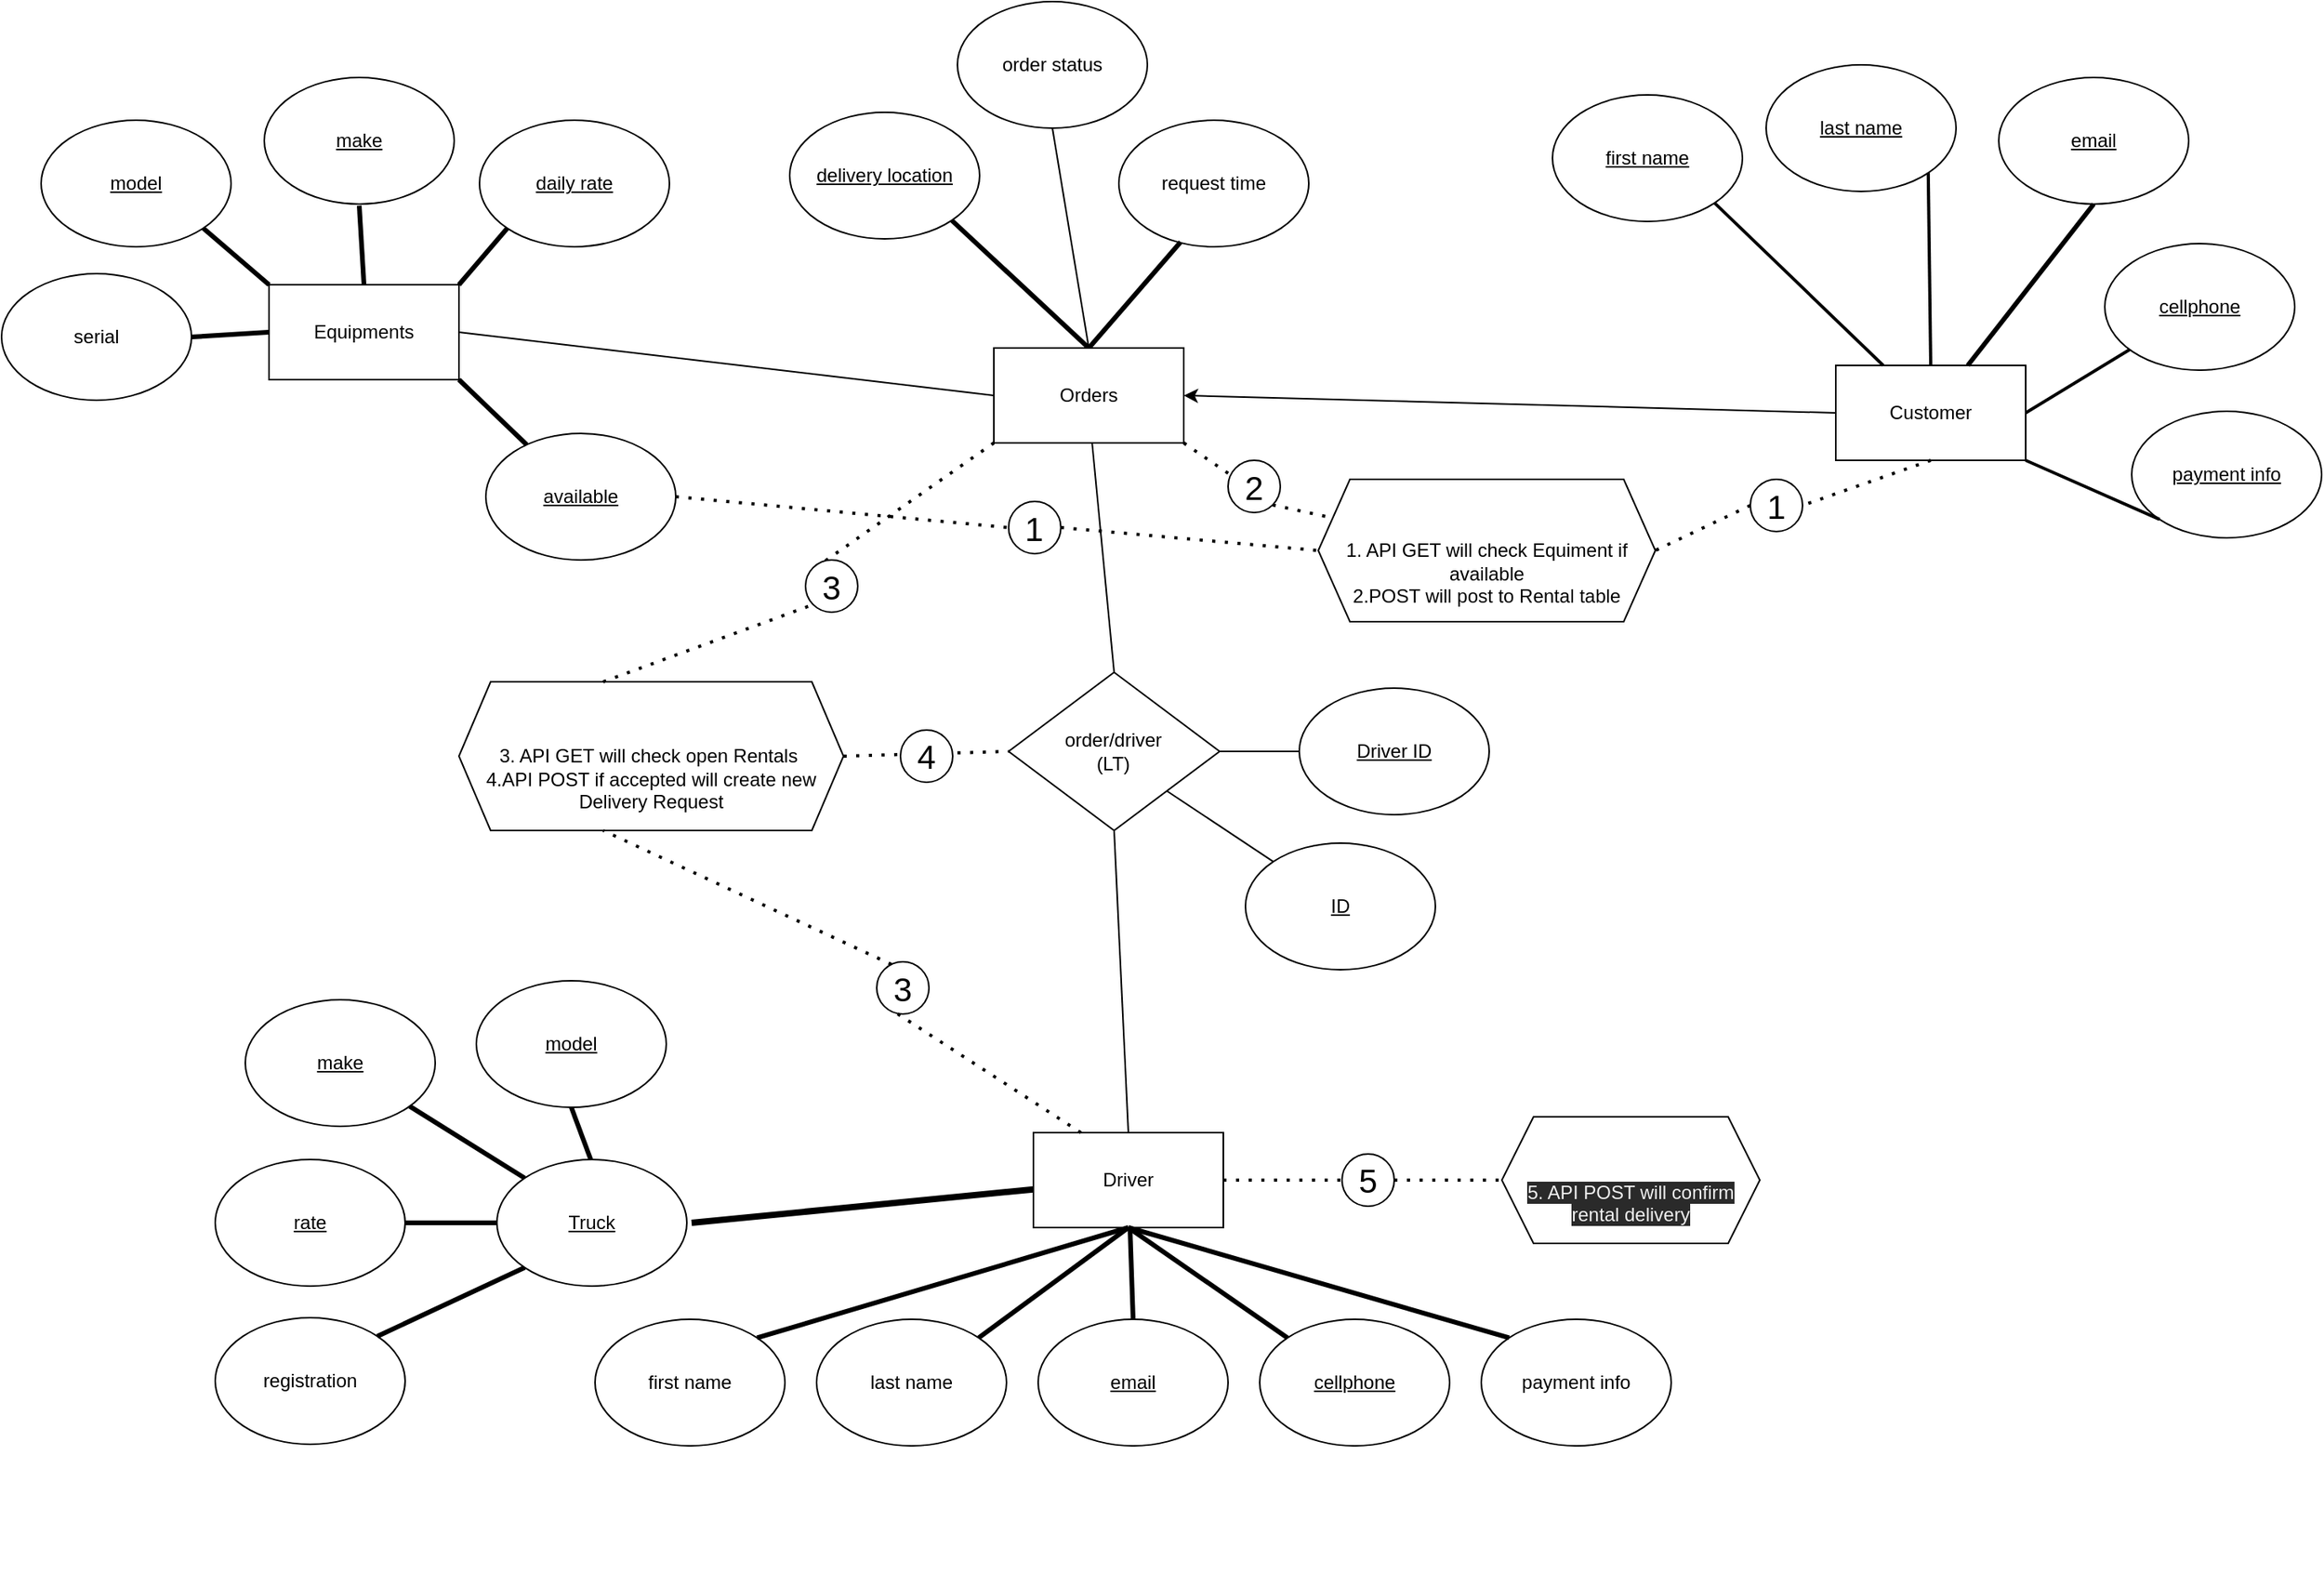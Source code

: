 <mxfile>
    <diagram id="19f7-nPSDXCzES5BCDsi" name="Page-1">
        <mxGraphModel dx="7740" dy="11340" grid="0" gridSize="10" guides="0" tooltips="1" connect="1" arrows="1" fold="1" page="1" pageScale="1" pageWidth="1600" pageHeight="1200" background="#FFFFFF" math="0" shadow="0">
            <root>
                <mxCell id="0"/>
                <mxCell id="1" parent="0"/>
                <mxCell id="73" value="Driver" style="rounded=0;whiteSpace=wrap;html=1;" parent="1" vertex="1">
                    <mxGeometry x="-2486" y="-2776" width="120" height="60" as="geometry"/>
                </mxCell>
                <mxCell id="141" style="edgeStyle=none;html=1;exitX=0;exitY=0.5;exitDx=0;exitDy=0;strokeWidth=1;entryX=1;entryY=0.5;entryDx=0;entryDy=0;" parent="1" source="76" target="311" edge="1">
                    <mxGeometry relative="1" as="geometry">
                        <mxPoint x="-2339" y="-3263" as="targetPoint"/>
                    </mxGeometry>
                </mxCell>
                <mxCell id="76" value="Customer" style="rounded=0;whiteSpace=wrap;html=1;" parent="1" vertex="1">
                    <mxGeometry x="-1979" y="-3261" width="120" height="60" as="geometry"/>
                </mxCell>
                <mxCell id="79" value="&lt;u&gt;delivery location&lt;/u&gt;" style="ellipse;whiteSpace=wrap;html=1;" parent="1" vertex="1">
                    <mxGeometry x="-2640" y="-3421" width="120" height="80" as="geometry"/>
                </mxCell>
                <mxCell id="80" value="request time" style="ellipse;whiteSpace=wrap;html=1;" parent="1" vertex="1">
                    <mxGeometry x="-2432" y="-3416" width="120" height="80" as="geometry"/>
                </mxCell>
                <mxCell id="81" value="&lt;u&gt;first name&lt;/u&gt;" style="ellipse;whiteSpace=wrap;html=1;" parent="1" vertex="1">
                    <mxGeometry x="-2158" y="-3432" width="120" height="80" as="geometry"/>
                </mxCell>
                <mxCell id="82" value="&lt;u&gt;last name&lt;/u&gt;" style="ellipse;whiteSpace=wrap;html=1;" parent="1" vertex="1">
                    <mxGeometry x="-2023" y="-3451" width="120" height="80" as="geometry"/>
                </mxCell>
                <mxCell id="271" style="edgeStyle=none;html=1;exitX=1;exitY=1;exitDx=0;exitDy=0;" parent="1" source="83" edge="1">
                    <mxGeometry relative="1" as="geometry">
                        <mxPoint x="-1790.143" y="-3381.571" as="targetPoint"/>
                    </mxGeometry>
                </mxCell>
                <mxCell id="272" style="edgeStyle=none;html=1;exitX=1;exitY=0;exitDx=0;exitDy=0;" parent="1" source="83" edge="1">
                    <mxGeometry relative="1" as="geometry">
                        <mxPoint x="-1770.143" y="-3408.714" as="targetPoint"/>
                    </mxGeometry>
                </mxCell>
                <mxCell id="83" value="&lt;u&gt;email&lt;/u&gt;" style="ellipse;whiteSpace=wrap;html=1;" parent="1" vertex="1">
                    <mxGeometry x="-1876" y="-3443" width="120" height="80" as="geometry"/>
                </mxCell>
                <mxCell id="84" value="&lt;u&gt;cellphone&lt;/u&gt;" style="ellipse;whiteSpace=wrap;html=1;" parent="1" vertex="1">
                    <mxGeometry x="-1809" y="-3338" width="120" height="80" as="geometry"/>
                </mxCell>
                <mxCell id="85" value="&lt;u&gt;payment info&lt;/u&gt;" style="ellipse;whiteSpace=wrap;html=1;" parent="1" vertex="1">
                    <mxGeometry x="-1792" y="-3232" width="120" height="80" as="geometry"/>
                </mxCell>
                <mxCell id="89" value="" style="endArrow=none;html=1;exitX=1;exitY=1;exitDx=0;exitDy=0;entryX=0.25;entryY=0;entryDx=0;entryDy=0;strokeWidth=2;" parent="1" source="81" target="76" edge="1">
                    <mxGeometry width="50" height="50" relative="1" as="geometry">
                        <mxPoint x="-2123" y="-3060" as="sourcePoint"/>
                        <mxPoint x="-2073" y="-3110" as="targetPoint"/>
                    </mxGeometry>
                </mxCell>
                <mxCell id="95" value="" style="endArrow=none;html=1;exitX=1;exitY=1;exitDx=0;exitDy=0;entryX=0.5;entryY=0;entryDx=0;entryDy=0;strokeWidth=2;" parent="1" source="82" target="76" edge="1">
                    <mxGeometry width="50" height="50" relative="1" as="geometry">
                        <mxPoint x="-2189" y="-3331" as="sourcePoint"/>
                        <mxPoint x="-1909" y="-3251" as="targetPoint"/>
                    </mxGeometry>
                </mxCell>
                <mxCell id="96" value="" style="endArrow=none;html=1;exitX=0.5;exitY=1;exitDx=0;exitDy=0;strokeWidth=3;" parent="1" source="83" target="76" edge="1">
                    <mxGeometry width="50" height="50" relative="1" as="geometry">
                        <mxPoint x="-2179" y="-3321" as="sourcePoint"/>
                        <mxPoint x="-1919" y="-3261" as="targetPoint"/>
                    </mxGeometry>
                </mxCell>
                <mxCell id="97" value="" style="endArrow=none;html=1;strokeWidth=2;entryX=1;entryY=0.5;entryDx=0;entryDy=0;" parent="1" source="84" target="76" edge="1">
                    <mxGeometry width="50" height="50" relative="1" as="geometry">
                        <mxPoint x="-2169" y="-3311" as="sourcePoint"/>
                        <mxPoint x="-1919" y="-3261" as="targetPoint"/>
                    </mxGeometry>
                </mxCell>
                <mxCell id="98" value="" style="endArrow=none;html=1;exitX=0;exitY=1;exitDx=0;exitDy=0;strokeWidth=2;entryX=1;entryY=1;entryDx=0;entryDy=0;" parent="1" source="85" target="76" edge="1">
                    <mxGeometry width="50" height="50" relative="1" as="geometry">
                        <mxPoint x="-2159" y="-3301" as="sourcePoint"/>
                        <mxPoint x="-1919" y="-3261" as="targetPoint"/>
                    </mxGeometry>
                </mxCell>
                <mxCell id="100" value="" style="endArrow=none;html=1;exitX=1;exitY=1;exitDx=0;exitDy=0;strokeWidth=3;entryX=0.5;entryY=0;entryDx=0;entryDy=0;" parent="1" source="79" target="311" edge="1">
                    <mxGeometry width="50" height="50" relative="1" as="geometry">
                        <mxPoint x="-2223" y="-3170" as="sourcePoint"/>
                        <mxPoint x="-2496" y="-3293" as="targetPoint"/>
                    </mxGeometry>
                </mxCell>
                <mxCell id="101" value="" style="endArrow=none;html=1;strokeWidth=3;entryX=0.5;entryY=0;entryDx=0;entryDy=0;" parent="1" target="311" edge="1">
                    <mxGeometry width="50" height="50" relative="1" as="geometry">
                        <mxPoint x="-2393" y="-3339" as="sourcePoint"/>
                        <mxPoint x="-2426" y="-3289" as="targetPoint"/>
                    </mxGeometry>
                </mxCell>
                <mxCell id="112" value="" style="group" parent="1" vertex="1" connectable="0">
                    <mxGeometry x="-2763" y="-2658" width="680" height="160" as="geometry"/>
                </mxCell>
                <mxCell id="102" value="first name" style="ellipse;whiteSpace=wrap;html=1;" parent="112" vertex="1">
                    <mxGeometry width="120" height="80" as="geometry"/>
                </mxCell>
                <mxCell id="103" value="last name" style="ellipse;whiteSpace=wrap;html=1;" parent="112" vertex="1">
                    <mxGeometry x="140" width="120" height="80" as="geometry"/>
                </mxCell>
                <mxCell id="104" value="&lt;u&gt;email&lt;/u&gt;" style="ellipse;whiteSpace=wrap;html=1;" parent="112" vertex="1">
                    <mxGeometry x="280" width="120" height="80" as="geometry"/>
                </mxCell>
                <mxCell id="105" value="&lt;u&gt;cellphone&lt;/u&gt;" style="ellipse;whiteSpace=wrap;html=1;" parent="112" vertex="1">
                    <mxGeometry x="420" width="120" height="80" as="geometry"/>
                </mxCell>
                <mxCell id="106" value="payment info" style="ellipse;whiteSpace=wrap;html=1;" parent="112" vertex="1">
                    <mxGeometry x="560" width="120" height="80" as="geometry"/>
                </mxCell>
                <mxCell id="108" value="" style="endArrow=none;html=1;exitX=1;exitY=0;exitDx=0;exitDy=0;entryX=0.5;entryY=1;entryDx=0;entryDy=0;strokeWidth=3;" parent="1" source="103" target="73" edge="1">
                    <mxGeometry width="50" height="50" relative="1" as="geometry">
                        <mxPoint x="-2683" y="-2710" as="sourcePoint"/>
                        <mxPoint x="-2413" y="-2640" as="targetPoint"/>
                    </mxGeometry>
                </mxCell>
                <mxCell id="109" value="" style="endArrow=none;html=1;entryX=0.5;entryY=0;entryDx=0;entryDy=0;strokeWidth=3;" parent="1" source="73" target="104" edge="1">
                    <mxGeometry width="50" height="50" relative="1" as="geometry">
                        <mxPoint x="-2673" y="-2700" as="sourcePoint"/>
                        <mxPoint x="-2413" y="-2640" as="targetPoint"/>
                    </mxGeometry>
                </mxCell>
                <mxCell id="110" value="" style="endArrow=none;html=1;exitX=0;exitY=0;exitDx=0;exitDy=0;entryX=0.5;entryY=1;entryDx=0;entryDy=0;strokeWidth=3;" parent="1" source="105" target="73" edge="1">
                    <mxGeometry width="50" height="50" relative="1" as="geometry">
                        <mxPoint x="-2672" y="-2690" as="sourcePoint"/>
                        <mxPoint x="-2422" y="-2640" as="targetPoint"/>
                    </mxGeometry>
                </mxCell>
                <mxCell id="111" value="" style="endArrow=none;html=1;exitX=0;exitY=0;exitDx=0;exitDy=0;entryX=0.5;entryY=1;entryDx=0;entryDy=0;strokeWidth=3;" parent="1" source="106" target="73" edge="1">
                    <mxGeometry width="50" height="50" relative="1" as="geometry">
                        <mxPoint x="-2662" y="-2680" as="sourcePoint"/>
                        <mxPoint x="-2422" y="-2640" as="targetPoint"/>
                    </mxGeometry>
                </mxCell>
                <mxCell id="116" value="&lt;u&gt;make&lt;/u&gt;" style="ellipse;whiteSpace=wrap;html=1;" parent="1" vertex="1">
                    <mxGeometry x="-2984" y="-2860" width="120" height="80" as="geometry"/>
                </mxCell>
                <mxCell id="117" value="&lt;u&gt;rate&lt;/u&gt;" style="ellipse;whiteSpace=wrap;html=1;" parent="1" vertex="1">
                    <mxGeometry x="-3003" y="-2759" width="120" height="80" as="geometry"/>
                </mxCell>
                <mxCell id="118" value="registration" style="ellipse;whiteSpace=wrap;html=1;" parent="1" vertex="1">
                    <mxGeometry x="-3003" y="-2659" width="120" height="80" as="geometry"/>
                </mxCell>
                <mxCell id="119" value="" style="endArrow=none;html=1;exitX=0;exitY=0;exitDx=0;exitDy=0;strokeWidth=3;" parent="1" source="273" target="116" edge="1">
                    <mxGeometry width="50" height="50" relative="1" as="geometry">
                        <mxPoint x="-2822" y="-2749" as="sourcePoint"/>
                        <mxPoint x="-2483" y="-2960" as="targetPoint"/>
                    </mxGeometry>
                </mxCell>
                <mxCell id="120" value="" style="endArrow=none;html=1;entryX=1;entryY=0.5;entryDx=0;entryDy=0;strokeWidth=3;exitX=0;exitY=0.5;exitDx=0;exitDy=0;" parent="1" target="117" edge="1">
                    <mxGeometry width="50" height="50" relative="1" as="geometry">
                        <mxPoint x="-2822" y="-2719" as="sourcePoint"/>
                        <mxPoint x="-2813" y="-2990" as="targetPoint"/>
                    </mxGeometry>
                </mxCell>
                <mxCell id="121" value="" style="endArrow=none;html=1;entryX=1;entryY=0;entryDx=0;entryDy=0;strokeWidth=3;exitX=0;exitY=1;exitDx=0;exitDy=0;" parent="1" source="273" target="118" edge="1">
                    <mxGeometry width="50" height="50" relative="1" as="geometry">
                        <mxPoint x="-2819.968" y="-2689" as="sourcePoint"/>
                        <mxPoint x="-2803" y="-2980" as="targetPoint"/>
                    </mxGeometry>
                </mxCell>
                <mxCell id="136" value="" style="endArrow=none;html=1;strokeWidth=4;exitX=1;exitY=0.5;exitDx=0;exitDy=0;" parent="1" target="73" edge="1">
                    <mxGeometry width="50" height="50" relative="1" as="geometry">
                        <mxPoint x="-2702" y="-2719" as="sourcePoint"/>
                        <mxPoint x="-2597" y="-2900" as="targetPoint"/>
                    </mxGeometry>
                </mxCell>
                <mxCell id="147" value="" style="endArrow=none;html=1;exitX=0.5;exitY=0;exitDx=0;exitDy=0;strokeWidth=3;" parent="1" source="161" edge="1">
                    <mxGeometry width="50" height="50" relative="1" as="geometry">
                        <mxPoint x="-2912" y="-3319" as="sourcePoint"/>
                        <mxPoint x="-2912" y="-3362" as="targetPoint"/>
                    </mxGeometry>
                </mxCell>
                <mxCell id="148" value="&lt;u&gt;make&lt;/u&gt;" style="ellipse;whiteSpace=wrap;html=1;" parent="1" vertex="1">
                    <mxGeometry x="-2972" y="-3443" width="120" height="80" as="geometry"/>
                </mxCell>
                <mxCell id="149" value="serial" style="ellipse;whiteSpace=wrap;html=1;" parent="1" vertex="1">
                    <mxGeometry x="-3138" y="-3319" width="120" height="80" as="geometry"/>
                </mxCell>
                <mxCell id="150" value="&lt;u&gt;model&lt;span style=&quot;color: rgba(0 , 0 , 0 , 0) ; font-family: monospace ; font-size: 0px&quot;&gt;%3CmxGraphModel%3E%3Croot%3E%3CmxCell%20id%3D%220%22%2F%3E%3CmxCell%20id%3D%221%22%20parent%3D%220%22%2F%3E%3CmxCell%20id%3D%222%22%20value%3D%22equipment%22%20style%3D%22ellipse%3BwhiteSpace%3Dwrap%3Bhtml%3D1%3B%22%20vertex%3D%221%22%20parent%3D%221%22%3E%3CmxGeometry%20x%3D%2230%22%20y%3D%22-434%22%20width%3D%22120%22%20height%3D%2280%22%20as%3D%22geometry%22%2F%3E%3C%2FmxCell%3E%3C%2Froot%3E%3C%2FmxGraphModel%3E&lt;/span&gt;&lt;/u&gt;" style="ellipse;whiteSpace=wrap;html=1;" parent="1" vertex="1">
                    <mxGeometry x="-3113" y="-3416" width="120" height="80" as="geometry"/>
                </mxCell>
                <mxCell id="151" value="" style="endArrow=none;html=1;exitX=1;exitY=1;exitDx=0;exitDy=0;entryX=0;entryY=0;entryDx=0;entryDy=0;strokeWidth=3;" parent="1" source="150" target="161" edge="1">
                    <mxGeometry width="50" height="50" relative="1" as="geometry">
                        <mxPoint x="-2842" y="-3269" as="sourcePoint"/>
                        <mxPoint x="-2954.426" y="-3307.284" as="targetPoint"/>
                    </mxGeometry>
                </mxCell>
                <mxCell id="152" value="" style="endArrow=none;html=1;exitX=1;exitY=0.5;exitDx=0;exitDy=0;strokeWidth=3;entryX=0;entryY=0.5;entryDx=0;entryDy=0;" parent="1" source="149" target="161" edge="1">
                    <mxGeometry width="50" height="50" relative="1" as="geometry">
                        <mxPoint x="-3000.574" y="-3337.716" as="sourcePoint"/>
                        <mxPoint x="-2987" y="-3302" as="targetPoint"/>
                    </mxGeometry>
                </mxCell>
                <mxCell id="153" value="&lt;u&gt;available&lt;/u&gt;" style="ellipse;whiteSpace=wrap;html=1;" parent="1" vertex="1">
                    <mxGeometry x="-2832" y="-3218" width="120" height="80" as="geometry"/>
                </mxCell>
                <mxCell id="154" value="" style="endArrow=none;html=1;entryX=1;entryY=1;entryDx=0;entryDy=0;strokeWidth=3;" parent="1" source="153" target="161" edge="1">
                    <mxGeometry width="50" height="50" relative="1" as="geometry">
                        <mxPoint x="-3008" y="-3269" as="sourcePoint"/>
                        <mxPoint x="-2954.426" y="-3250.716" as="targetPoint"/>
                    </mxGeometry>
                </mxCell>
                <mxCell id="155" value="&lt;u&gt;model&lt;/u&gt;" style="ellipse;whiteSpace=wrap;html=1;" parent="1" vertex="1">
                    <mxGeometry x="-2838" y="-2872" width="120" height="80" as="geometry"/>
                </mxCell>
                <mxCell id="156" value="" style="endArrow=none;html=1;exitX=0.5;exitY=0;exitDx=0;exitDy=0;strokeWidth=3;entryX=0.5;entryY=1;entryDx=0;entryDy=0;" parent="1" target="155" edge="1">
                    <mxGeometry width="50" height="50" relative="1" as="geometry">
                        <mxPoint x="-2762" y="-2749" as="sourcePoint"/>
                        <mxPoint x="-2744" y="-2957" as="targetPoint"/>
                    </mxGeometry>
                </mxCell>
                <mxCell id="161" value="Equipments" style="rounded=0;whiteSpace=wrap;html=1;" parent="1" vertex="1">
                    <mxGeometry x="-2969" y="-3312" width="120" height="60" as="geometry"/>
                </mxCell>
                <mxCell id="165" value="" style="endArrow=none;html=1;exitX=1;exitY=0.5;exitDx=0;exitDy=0;strokeWidth=1;entryX=0;entryY=0.5;entryDx=0;entryDy=0;" parent="1" source="161" target="311" edge="1">
                    <mxGeometry width="50" height="50" relative="1" as="geometry">
                        <mxPoint x="-2755" y="-3239" as="sourcePoint"/>
                        <mxPoint x="-2544" y="-3235" as="targetPoint"/>
                    </mxGeometry>
                </mxCell>
                <mxCell id="166" value="order/driver&lt;br&gt;(LT)" style="rhombus;whiteSpace=wrap;html=1;" parent="1" vertex="1">
                    <mxGeometry x="-2501.67" y="-3067" width="133.33" height="100" as="geometry"/>
                </mxCell>
                <mxCell id="168" value="" style="endArrow=none;html=1;strokeWidth=1;exitX=0.5;exitY=1;exitDx=0;exitDy=0;entryX=0.5;entryY=0;entryDx=0;entryDy=0;" parent="1" source="166" target="73" edge="1">
                    <mxGeometry width="50" height="50" relative="1" as="geometry">
                        <mxPoint x="-2234" y="-3001" as="sourcePoint"/>
                        <mxPoint x="-2157" y="-2946" as="targetPoint"/>
                    </mxGeometry>
                </mxCell>
                <mxCell id="169" value="&lt;u&gt;daily rate&lt;/u&gt;" style="ellipse;whiteSpace=wrap;html=1;" parent="1" vertex="1">
                    <mxGeometry x="-2836" y="-3416" width="120" height="80" as="geometry"/>
                </mxCell>
                <mxCell id="170" value="" style="endArrow=none;html=1;exitX=0;exitY=1;exitDx=0;exitDy=0;entryX=1;entryY=0;entryDx=0;entryDy=0;strokeWidth=3;" parent="1" source="169" target="161" edge="1">
                    <mxGeometry width="50" height="50" relative="1" as="geometry">
                        <mxPoint x="-3000.574" y="-3337.716" as="sourcePoint"/>
                        <mxPoint x="-2944.426" y="-3297.284" as="targetPoint"/>
                    </mxGeometry>
                </mxCell>
                <mxCell id="172" value="" style="endArrow=none;html=1;strokeWidth=1;exitX=0.5;exitY=1;exitDx=0;exitDy=0;entryX=0.5;entryY=0;entryDx=0;entryDy=0;" parent="1" target="166" edge="1">
                    <mxGeometry width="50" height="50" relative="1" as="geometry">
                        <mxPoint x="-2449" y="-3213" as="sourcePoint"/>
                        <mxPoint x="-2413" y="-2920" as="targetPoint"/>
                    </mxGeometry>
                </mxCell>
                <mxCell id="175" value="order status" style="ellipse;whiteSpace=wrap;html=1;" parent="1" vertex="1">
                    <mxGeometry x="-2534" y="-3491" width="120" height="80" as="geometry"/>
                </mxCell>
                <mxCell id="177" value="" style="endArrow=none;html=1;strokeWidth=1;entryX=0.5;entryY=1;entryDx=0;entryDy=0;exitX=0.5;exitY=0;exitDx=0;exitDy=0;" parent="1" source="311" target="175" edge="1">
                    <mxGeometry width="50" height="50" relative="1" as="geometry">
                        <mxPoint x="-2453" y="-3289" as="sourcePoint"/>
                        <mxPoint x="-2413" y="-3034" as="targetPoint"/>
                    </mxGeometry>
                </mxCell>
                <mxCell id="107" value="" style="endArrow=none;html=1;exitX=1;exitY=0;exitDx=0;exitDy=0;strokeWidth=3;entryX=0.5;entryY=1;entryDx=0;entryDy=0;" parent="1" source="102" target="73" edge="1">
                    <mxGeometry width="50" height="50" relative="1" as="geometry">
                        <mxPoint x="-2433" y="-2408" as="sourcePoint"/>
                        <mxPoint x="-2423" y="-2869" as="targetPoint"/>
                    </mxGeometry>
                </mxCell>
                <mxCell id="191" value="&lt;u&gt;ID&lt;/u&gt;" style="ellipse;whiteSpace=wrap;html=1;" parent="1" vertex="1">
                    <mxGeometry x="-2352" y="-2959" width="120" height="80" as="geometry"/>
                </mxCell>
                <mxCell id="192" value="" style="endArrow=none;html=1;strokeWidth=1;exitX=0;exitY=0;exitDx=0;exitDy=0;entryX=1;entryY=1;entryDx=0;entryDy=0;" parent="1" source="191" target="166" edge="1">
                    <mxGeometry width="50" height="50" relative="1" as="geometry">
                        <mxPoint x="-2416" y="-2856" as="sourcePoint"/>
                        <mxPoint x="-2416" y="-2766" as="targetPoint"/>
                    </mxGeometry>
                </mxCell>
                <mxCell id="193" value="&lt;u&gt;Driver ID&lt;/u&gt;" style="ellipse;whiteSpace=wrap;html=1;" parent="1" vertex="1">
                    <mxGeometry x="-2318" y="-3057" width="120" height="80" as="geometry"/>
                </mxCell>
                <mxCell id="194" value="" style="endArrow=none;html=1;strokeWidth=1;exitX=1;exitY=0.5;exitDx=0;exitDy=0;entryX=0;entryY=0.5;entryDx=0;entryDy=0;" parent="1" source="166" target="193" edge="1">
                    <mxGeometry width="50" height="50" relative="1" as="geometry">
                        <mxPoint x="-2495.0" y="-2880" as="sourcePoint"/>
                        <mxPoint x="-2456" y="-2886" as="targetPoint"/>
                    </mxGeometry>
                </mxCell>
                <mxCell id="273" value="&lt;u&gt;Truck&lt;/u&gt;" style="ellipse;whiteSpace=wrap;html=1;" parent="1" vertex="1">
                    <mxGeometry x="-2825" y="-2759" width="120" height="80" as="geometry"/>
                </mxCell>
                <mxCell id="280" value="&lt;br&gt;&lt;br&gt;&lt;span style=&quot;color: rgb(240 , 240 , 240) ; font-family: &amp;#34;helvetica&amp;#34; ; font-size: 12px ; font-style: normal ; font-weight: 400 ; letter-spacing: normal ; text-align: center ; text-indent: 0px ; text-transform: none ; word-spacing: 0px ; background-color: rgb(42 , 42 , 42) ; display: inline ; float: none&quot;&gt;5. API POST will confirm rental delivery&lt;/span&gt;&lt;br&gt;" style="shape=hexagon;perimeter=hexagonPerimeter2;whiteSpace=wrap;html=1;fixedSize=1;" parent="1" vertex="1">
                    <mxGeometry x="-2190" y="-2786" width="163" height="80" as="geometry"/>
                </mxCell>
                <mxCell id="281" value="&lt;br&gt;&lt;br&gt;1. API GET will check Equiment if available&lt;br&gt;2.POST will post to Rental table" style="shape=hexagon;perimeter=hexagonPerimeter2;whiteSpace=wrap;html=1;fixedSize=1;" parent="1" vertex="1">
                    <mxGeometry x="-2306" y="-3189" width="213" height="90" as="geometry"/>
                </mxCell>
                <mxCell id="282" value="&lt;br&gt;&lt;br&gt;3. API GET will check open Rentals&amp;nbsp;&lt;br&gt;4.API POST if accepted will create new Delivery Request" style="shape=hexagon;perimeter=hexagonPerimeter2;whiteSpace=wrap;html=1;fixedSize=1;" parent="1" vertex="1">
                    <mxGeometry x="-2849" y="-3061" width="243" height="94" as="geometry"/>
                </mxCell>
                <mxCell id="283" value="" style="endArrow=none;dashed=1;html=1;dashPattern=1 3;strokeWidth=2;exitX=0;exitY=0.5;exitDx=0;exitDy=0;entryX=1;entryY=0.5;entryDx=0;entryDy=0;startArrow=none;" parent="1" source="289" target="281" edge="1">
                    <mxGeometry width="50" height="50" relative="1" as="geometry">
                        <mxPoint x="-2378" y="-2989" as="sourcePoint"/>
                        <mxPoint x="-2328" y="-3039" as="targetPoint"/>
                    </mxGeometry>
                </mxCell>
                <mxCell id="284" value="" style="endArrow=none;dashed=1;html=1;dashPattern=1 3;strokeWidth=2;exitX=0.25;exitY=0;exitDx=0;exitDy=0;entryX=0.375;entryY=1;entryDx=0;entryDy=0;startArrow=none;" parent="1" source="303" target="282" edge="1">
                    <mxGeometry width="50" height="50" relative="1" as="geometry">
                        <mxPoint x="-1915" y="-2908" as="sourcePoint"/>
                        <mxPoint x="-1888.125" y="-2829" as="targetPoint"/>
                    </mxGeometry>
                </mxCell>
                <mxCell id="285" value="" style="endArrow=none;dashed=1;html=1;dashPattern=1 3;strokeWidth=2;exitX=1;exitY=0.5;exitDx=0;exitDy=0;entryX=0;entryY=0.5;entryDx=0;entryDy=0;startArrow=none;" parent="1" source="309" target="280" edge="1">
                    <mxGeometry width="50" height="50" relative="1" as="geometry">
                        <mxPoint x="-2356" y="-2766" as="sourcePoint"/>
                        <mxPoint x="-2269.5" y="-2849" as="targetPoint"/>
                    </mxGeometry>
                </mxCell>
                <mxCell id="286" value="" style="endArrow=none;dashed=1;html=1;dashPattern=1 3;strokeWidth=2;exitX=1;exitY=0.5;exitDx=0;exitDy=0;entryX=0;entryY=0.5;entryDx=0;entryDy=0;startArrow=none;" parent="1" source="299" target="281" edge="1">
                    <mxGeometry width="50" height="50" relative="1" as="geometry">
                        <mxPoint x="-1909" y="-3191" as="sourcePoint"/>
                        <mxPoint x="-1882.125" y="-3112" as="targetPoint"/>
                    </mxGeometry>
                </mxCell>
                <mxCell id="287" value="" style="endArrow=none;dashed=1;html=1;dashPattern=1 3;strokeWidth=2;exitX=0.375;exitY=0;exitDx=0;exitDy=0;entryX=0;entryY=1;entryDx=0;entryDy=0;startArrow=none;" parent="1" source="305" target="311" edge="1">
                    <mxGeometry width="50" height="50" relative="1" as="geometry">
                        <mxPoint x="-2356" y="-2766" as="sourcePoint"/>
                        <mxPoint x="-2487.426" y="-3206.716" as="targetPoint"/>
                    </mxGeometry>
                </mxCell>
                <mxCell id="289" value="&lt;font style=&quot;font-size: 21px&quot;&gt;1&lt;/font&gt;" style="ellipse;whiteSpace=wrap;html=1;aspect=fixed;" parent="1" vertex="1">
                    <mxGeometry x="-2033" y="-3189" width="33" height="33" as="geometry"/>
                </mxCell>
                <mxCell id="293" value="" style="endArrow=none;dashed=1;html=1;dashPattern=1 3;strokeWidth=2;exitX=0.5;exitY=1;exitDx=0;exitDy=0;entryX=1;entryY=0.5;entryDx=0;entryDy=0;" parent="1" source="76" target="289" edge="1">
                    <mxGeometry width="50" height="50" relative="1" as="geometry">
                        <mxPoint x="-1919" y="-3201" as="sourcePoint"/>
                        <mxPoint x="-2093" y="-3144" as="targetPoint"/>
                    </mxGeometry>
                </mxCell>
                <mxCell id="296" style="edgeStyle=none;html=1;exitX=0.5;exitY=0;exitDx=0;exitDy=0;fontSize=21;" parent="1" source="294" edge="1">
                    <mxGeometry relative="1" as="geometry">
                        <mxPoint x="-2350.143" y="-3180.143" as="targetPoint"/>
                    </mxGeometry>
                </mxCell>
                <mxCell id="295" value="" style="endArrow=none;dashed=1;html=1;dashPattern=1 3;strokeWidth=2;exitX=1;exitY=1;exitDx=0;exitDy=0;entryX=0;entryY=0.25;entryDx=0;entryDy=0;startArrow=none;" parent="1" source="294" target="281" edge="1">
                    <mxGeometry width="50" height="50" relative="1" as="geometry">
                        <mxPoint x="-2702.0" y="-3168" as="sourcePoint"/>
                        <mxPoint x="-2296.0" y="-3134" as="targetPoint"/>
                    </mxGeometry>
                </mxCell>
                <mxCell id="294" value="&lt;font style=&quot;font-size: 21px&quot;&gt;2&lt;/font&gt;" style="ellipse;whiteSpace=wrap;html=1;aspect=fixed;" parent="1" vertex="1">
                    <mxGeometry x="-2363" y="-3201" width="33" height="33" as="geometry"/>
                </mxCell>
                <mxCell id="298" value="" style="endArrow=none;dashed=1;html=1;dashPattern=1 3;strokeWidth=2;entryX=0;entryY=0.25;entryDx=0;entryDy=0;exitX=1;exitY=1;exitDx=0;exitDy=0;" parent="1" source="311" target="294" edge="1">
                    <mxGeometry width="50" height="50" relative="1" as="geometry">
                        <mxPoint x="-2388" y="-3200" as="sourcePoint"/>
                        <mxPoint x="-2296.858" y="-3164.569" as="targetPoint"/>
                    </mxGeometry>
                </mxCell>
                <mxCell id="299" value="&lt;font style=&quot;font-size: 21px&quot;&gt;1&lt;/font&gt;" style="ellipse;whiteSpace=wrap;html=1;aspect=fixed;" parent="1" vertex="1">
                    <mxGeometry x="-2501.67" y="-3175" width="33" height="33" as="geometry"/>
                </mxCell>
                <mxCell id="300" value="" style="endArrow=none;dashed=1;html=1;dashPattern=1 3;strokeWidth=2;exitX=1;exitY=0.5;exitDx=0;exitDy=0;entryX=0;entryY=0.5;entryDx=0;entryDy=0;" parent="1" source="153" target="299" edge="1">
                    <mxGeometry width="50" height="50" relative="1" as="geometry">
                        <mxPoint x="-2712.0" y="-3178" as="sourcePoint"/>
                        <mxPoint x="-2306.0" y="-3144" as="targetPoint"/>
                    </mxGeometry>
                </mxCell>
                <mxCell id="303" value="&lt;font style=&quot;font-size: 21px&quot;&gt;3&lt;/font&gt;" style="ellipse;whiteSpace=wrap;html=1;aspect=fixed;" parent="1" vertex="1">
                    <mxGeometry x="-2585" y="-2884" width="33" height="33" as="geometry"/>
                </mxCell>
                <mxCell id="304" value="" style="endArrow=none;dashed=1;html=1;dashPattern=1 3;strokeWidth=2;exitX=0.25;exitY=0;exitDx=0;exitDy=0;entryX=0.375;entryY=1;entryDx=0;entryDy=0;" parent="1" source="73" target="303" edge="1">
                    <mxGeometry width="50" height="50" relative="1" as="geometry">
                        <mxPoint x="-2456" y="-2776" as="sourcePoint"/>
                        <mxPoint x="-2695.875" y="-2967" as="targetPoint"/>
                    </mxGeometry>
                </mxCell>
                <mxCell id="305" value="&lt;font style=&quot;font-size: 21px&quot;&gt;3&lt;/font&gt;" style="ellipse;whiteSpace=wrap;html=1;aspect=fixed;" parent="1" vertex="1">
                    <mxGeometry x="-2630" y="-3138" width="33" height="33" as="geometry"/>
                </mxCell>
                <mxCell id="306" value="" style="endArrow=none;dashed=1;html=1;dashPattern=1 3;strokeWidth=2;exitX=0.375;exitY=0;exitDx=0;exitDy=0;entryX=0;entryY=1;entryDx=0;entryDy=0;" parent="1" source="282" target="305" edge="1">
                    <mxGeometry width="50" height="50" relative="1" as="geometry">
                        <mxPoint x="-2695.875" y="-3061" as="sourcePoint"/>
                        <mxPoint x="-2487.426" y="-3206.716" as="targetPoint"/>
                    </mxGeometry>
                </mxCell>
                <mxCell id="307" value="" style="endArrow=none;dashed=1;html=1;dashPattern=1 3;strokeWidth=2;exitX=1;exitY=0.5;exitDx=0;exitDy=0;entryX=0;entryY=0.5;entryDx=0;entryDy=0;" parent="1" source="282" target="166" edge="1">
                    <mxGeometry width="50" height="50" relative="1" as="geometry">
                        <mxPoint x="-2747.875" y="-3051" as="sourcePoint"/>
                        <mxPoint x="-2615.167" y="-3099.833" as="targetPoint"/>
                    </mxGeometry>
                </mxCell>
                <mxCell id="308" value="&lt;font style=&quot;font-size: 21px&quot;&gt;4&lt;/font&gt;" style="ellipse;whiteSpace=wrap;html=1;aspect=fixed;" parent="1" vertex="1">
                    <mxGeometry x="-2570" y="-3030.5" width="33" height="33" as="geometry"/>
                </mxCell>
                <mxCell id="309" value="&lt;font style=&quot;font-size: 21px&quot;&gt;5&lt;/font&gt;" style="ellipse;whiteSpace=wrap;html=1;aspect=fixed;" parent="1" vertex="1">
                    <mxGeometry x="-2291" y="-2762.5" width="33" height="33" as="geometry"/>
                </mxCell>
                <mxCell id="310" value="" style="endArrow=none;dashed=1;html=1;dashPattern=1 3;strokeWidth=2;exitX=1;exitY=0.5;exitDx=0;exitDy=0;entryX=0;entryY=0.5;entryDx=0;entryDy=0;" parent="1" source="73" target="309" edge="1">
                    <mxGeometry width="50" height="50" relative="1" as="geometry">
                        <mxPoint x="-2366" y="-2746" as="sourcePoint"/>
                        <mxPoint x="-2190" y="-2746" as="targetPoint"/>
                    </mxGeometry>
                </mxCell>
                <mxCell id="311" value="Orders" style="rounded=0;whiteSpace=wrap;html=1;" parent="1" vertex="1">
                    <mxGeometry x="-2511" y="-3272" width="120" height="60" as="geometry"/>
                </mxCell>
            </root>
        </mxGraphModel>
    </diagram>
</mxfile>